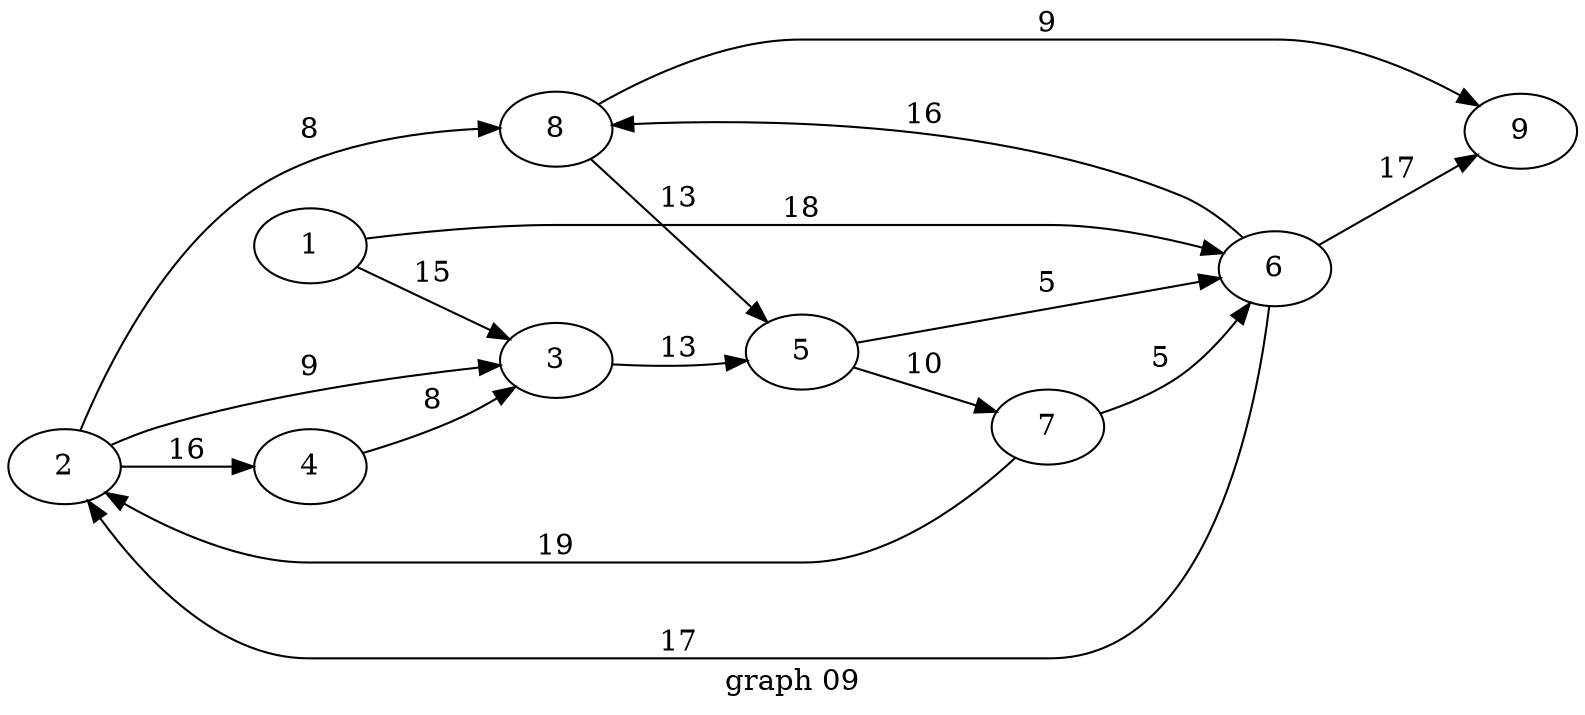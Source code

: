 digraph g{

rankdir = LR

2 -> 8 [label = " 8 "];
2 -> 3 [label = " 9 "];
2 -> 4 [label = " 16 "];
3 -> 5 [label = " 13 "];
4 -> 3 [label = " 8 "];
5 -> 7 [label = " 10 "];
5 -> 6 [label = " 5 "];
6 -> 2 [label = " 17 "];
6 -> 8 [label = " 16 "];
7 -> 2 [label = " 19 "];
7 -> 6 [label = " 5 "];
8 -> 5 [label = " 13 "];
1 -> 3 [label = " 15 "];
1 -> 6 [label = " 18 "];
6 -> 9 [label = " 17 "];
8 -> 9 [label = " 9 "];

label = "graph 09"
}